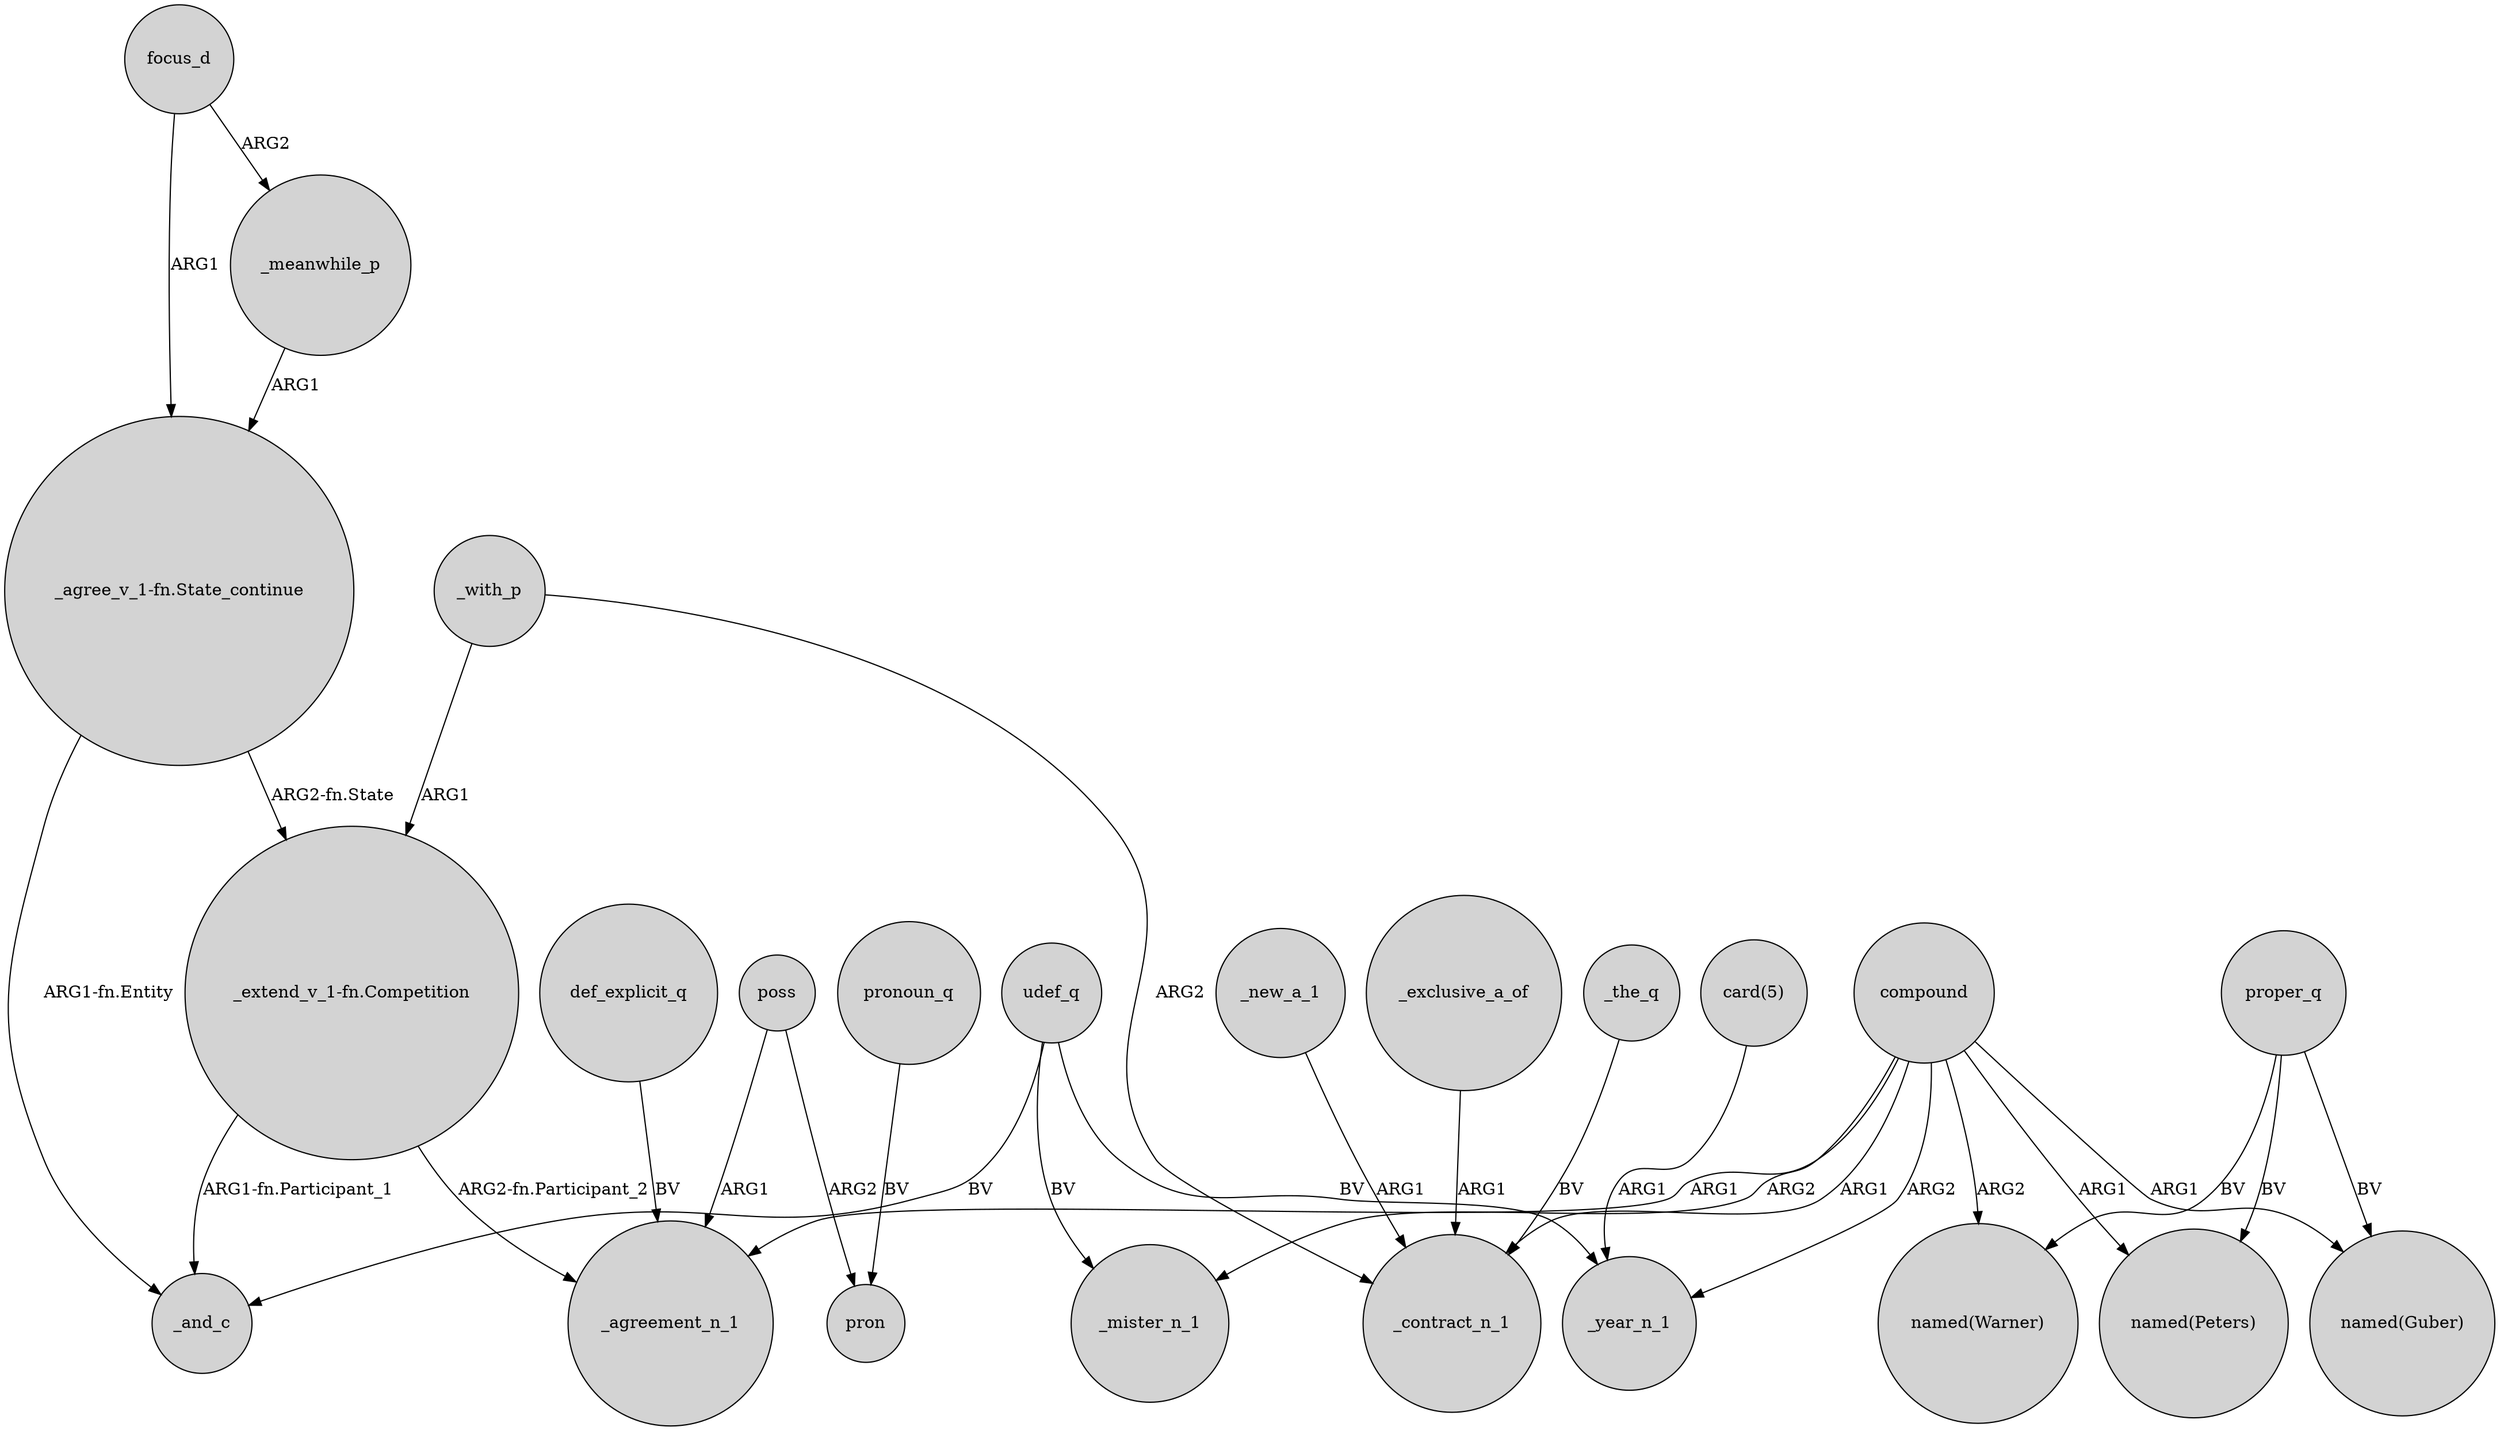 digraph {
	node [shape=circle style=filled]
	compound -> _mister_n_1 [label=ARG2]
	compound -> _contract_n_1 [label=ARG1]
	focus_d -> "_agree_v_1-fn.State_continue" [label=ARG1]
	compound -> "named(Peters)" [label=ARG1]
	def_explicit_q -> _agreement_n_1 [label=BV]
	_meanwhile_p -> "_agree_v_1-fn.State_continue" [label=ARG1]
	_with_p -> "_extend_v_1-fn.Competition" [label=ARG1]
	"_agree_v_1-fn.State_continue" -> _and_c [label="ARG1-fn.Entity"]
	poss -> _agreement_n_1 [label=ARG1]
	proper_q -> "named(Peters)" [label=BV]
	udef_q -> _and_c [label=BV]
	udef_q -> _mister_n_1 [label=BV]
	pronoun_q -> pron [label=BV]
	poss -> pron [label=ARG2]
	_new_a_1 -> _contract_n_1 [label=ARG1]
	compound -> _year_n_1 [label=ARG2]
	_with_p -> _contract_n_1 [label=ARG2]
	focus_d -> _meanwhile_p [label=ARG2]
	_exclusive_a_of -> _contract_n_1 [label=ARG1]
	"_extend_v_1-fn.Competition" -> _and_c [label="ARG1-fn.Participant_1"]
	compound -> "named(Warner)" [label=ARG2]
	"_extend_v_1-fn.Competition" -> _agreement_n_1 [label="ARG2-fn.Participant_2"]
	_the_q -> _contract_n_1 [label=BV]
	proper_q -> "named(Guber)" [label=BV]
	proper_q -> "named(Warner)" [label=BV]
	"card(5)" -> _year_n_1 [label=ARG1]
	udef_q -> _year_n_1 [label=BV]
	compound -> _agreement_n_1 [label=ARG1]
	"_agree_v_1-fn.State_continue" -> "_extend_v_1-fn.Competition" [label="ARG2-fn.State"]
	compound -> "named(Guber)" [label=ARG1]
}
